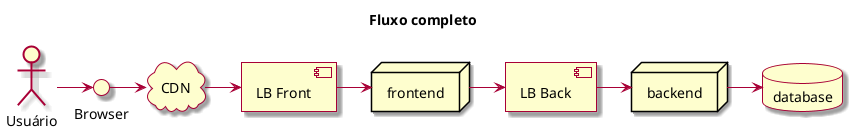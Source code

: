 @startuml

skin rose

Title Fluxo completo

cloud CDN
component "LB Front" as LBF
component "LB Back" as LBB
actor "Usuário" as actor
database database
interface "Browser" as browser
node frontend
node backend

actor -> browser
browser -> CDN
CDN -> LBF
LBF -> frontend
frontend -> LBB
LBB -> backend
backend -> database

@enduml